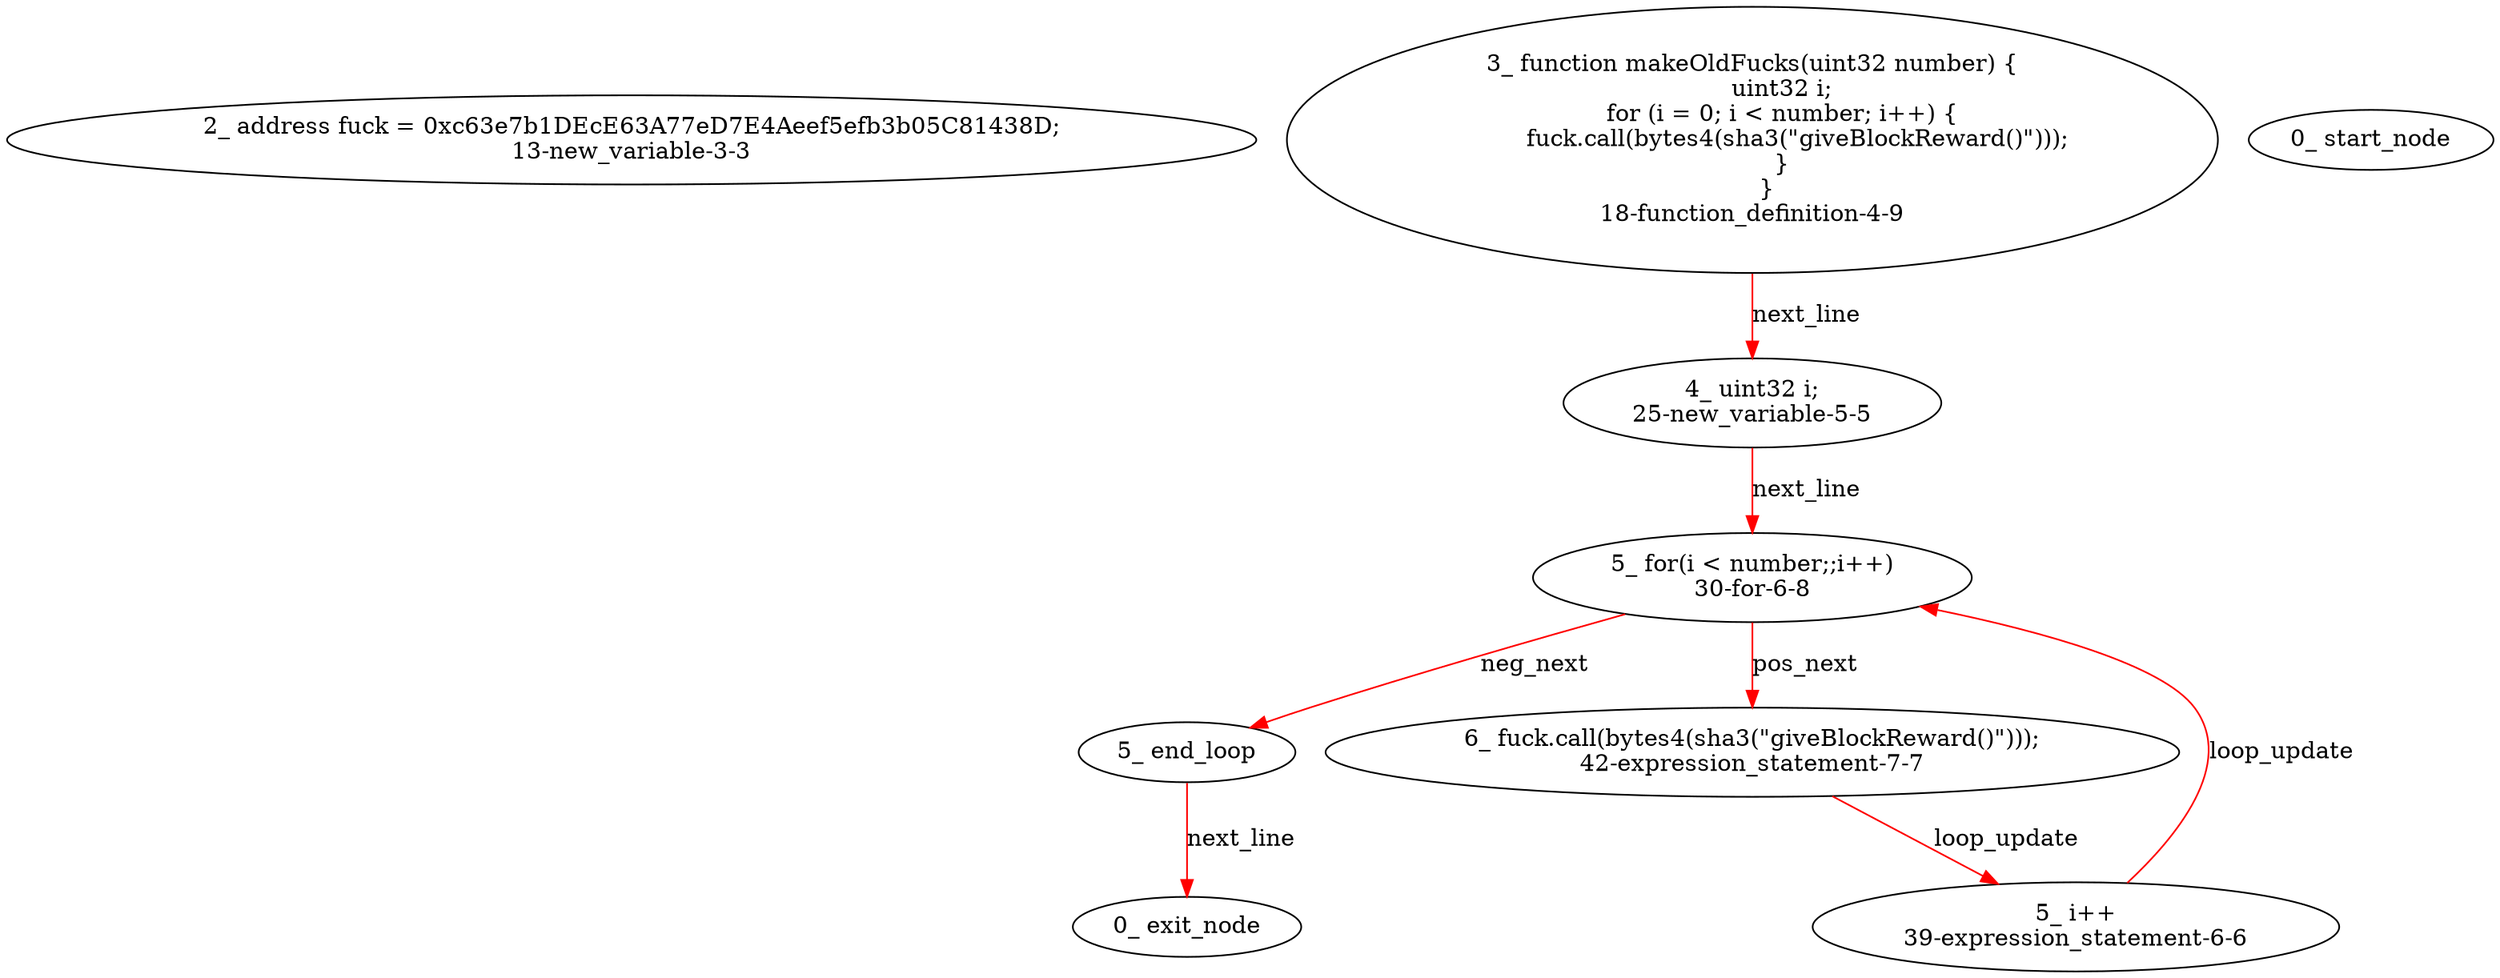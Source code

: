 digraph  {
13 [label="2_ address fuck = 0xc63e7b1DEcE63A77eD7E4Aeef5efb3b05C81438D;\n13-new_variable-3-3", method="", type_label=new_variable];
18 [label="3_ function makeOldFucks(uint32 number) {\n        uint32 i;\n        for (i = 0; i < number; i++) {\n            fuck.call(bytes4(sha3(\"giveBlockReward()\")));\n        }\n    }\n18-function_definition-4-9", method="makeOldFucks(uint32 number)", type_label=function_definition];
25 [label="4_ uint32 i;\n25-new_variable-5-5", method="makeOldFucks(uint32 number)", type_label=new_variable];
30 [label="5_ for(i < number;;i++)\n30-for-6-8", method="makeOldFucks(uint32 number)", type_label=for];
80 [label="5_ end_loop", method="makeOldFucks(uint32 number)", type_label=end_loop];
39 [label="5_ i++\n39-expression_statement-6-6", method="makeOldFucks(uint32 number)", type_label=expression_statement];
42 [label="6_ fuck.call(bytes4(sha3(\"giveBlockReward()\")));\n42-expression_statement-7-7", method="makeOldFucks(uint32 number)", type_label=expression_statement];
1 [label="0_ start_node", method="", type_label=start];
2 [label="0_ exit_node", method="", type_label=exit];
18 -> 25  [color=red, controlflow_type=next_line, edge_type=CFG_edge, key=0, label=next_line];
25 -> 30  [color=red, controlflow_type=next_line, edge_type=CFG_edge, key=0, label=next_line];
30 -> 42  [color=red, controlflow_type=pos_next, edge_type=CFG_edge, key=0, label=pos_next];
30 -> 80  [color=red, controlflow_type=neg_next, edge_type=CFG_edge, key=0, label=neg_next];
80 -> 2  [color=red, controlflow_type=next_line, edge_type=CFG_edge, key=0, label=next_line];
39 -> 30  [color=red, controlflow_type=loop_update, edge_type=CFG_edge, key=0, label=loop_update];
42 -> 39  [color=red, controlflow_type=loop_update, edge_type=CFG_edge, key=0, label=loop_update];
}
